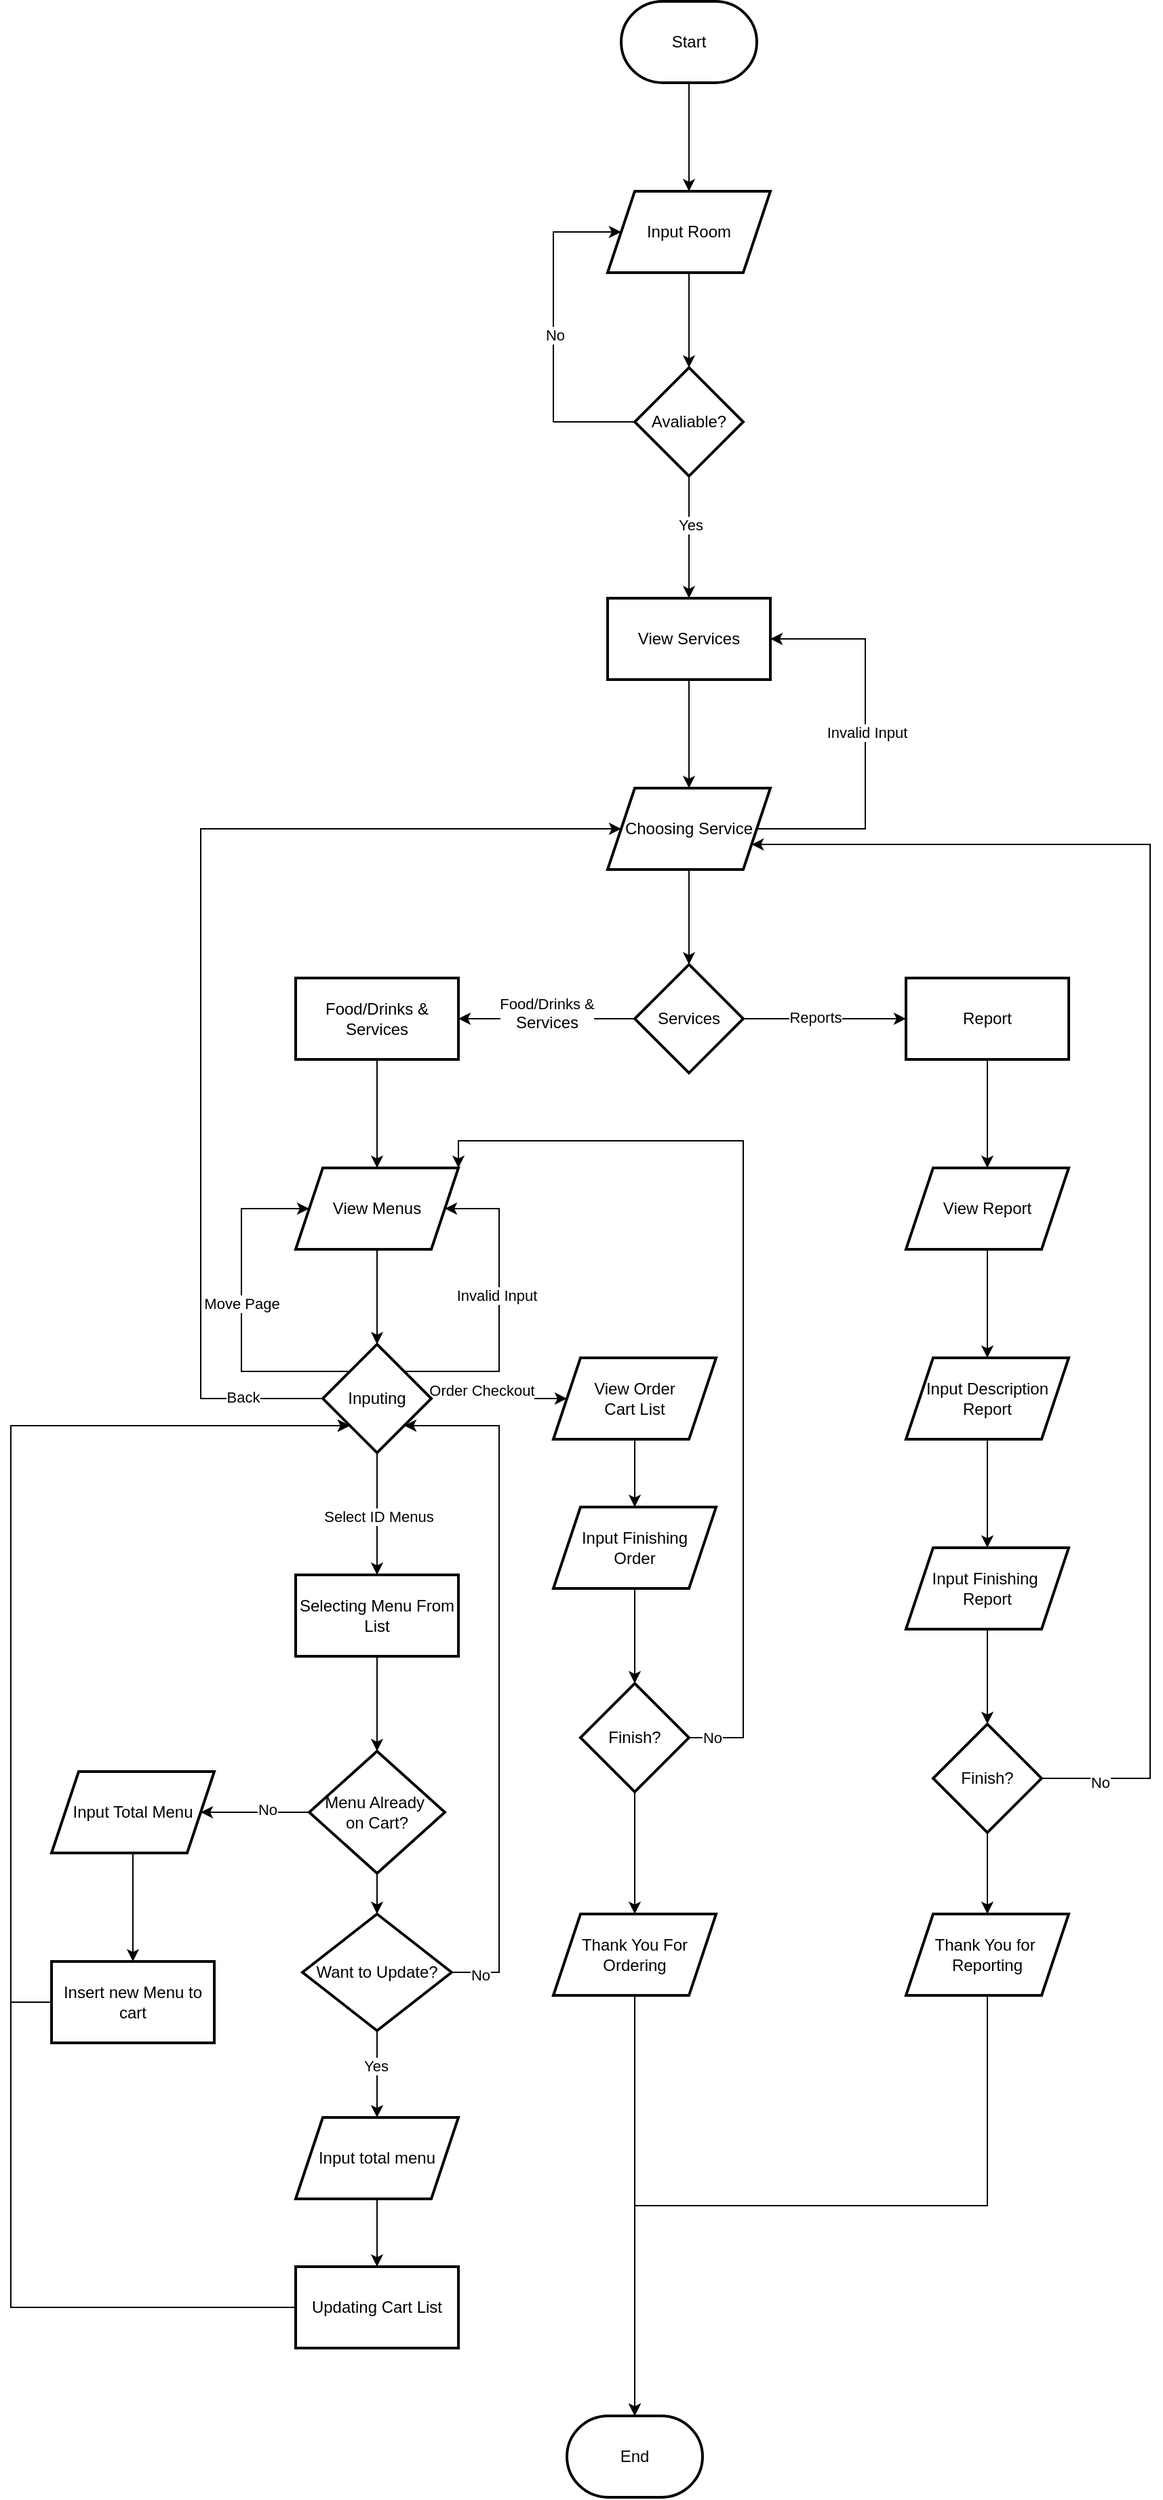 <mxfile version="22.0.7" type="github">
  <diagram name="Halaman-1" id="vdJ7HHc0wl6ZHaO2FCbe">
    <mxGraphModel dx="2647" dy="1563" grid="1" gridSize="10" guides="1" tooltips="1" connect="1" arrows="1" fold="1" page="1" pageScale="1" pageWidth="1654" pageHeight="2336" math="0" shadow="0">
      <root>
        <mxCell id="0" />
        <mxCell id="1" parent="0" />
        <mxCell id="DwY1cL7tWrZXX4sp5qbh-10" value="" style="edgeStyle=orthogonalEdgeStyle;rounded=0;orthogonalLoop=1;jettySize=auto;html=1;" edge="1" parent="1" source="DwY1cL7tWrZXX4sp5qbh-1" target="DwY1cL7tWrZXX4sp5qbh-9">
          <mxGeometry relative="1" as="geometry" />
        </mxCell>
        <mxCell id="DwY1cL7tWrZXX4sp5qbh-1" value="Start" style="strokeWidth=2;html=1;shape=mxgraph.flowchart.terminator;whiteSpace=wrap;" vertex="1" parent="1">
          <mxGeometry x="830" y="310" width="100" height="60" as="geometry" />
        </mxCell>
        <mxCell id="DwY1cL7tWrZXX4sp5qbh-12" value="" style="edgeStyle=orthogonalEdgeStyle;rounded=0;orthogonalLoop=1;jettySize=auto;html=1;" edge="1" parent="1" source="DwY1cL7tWrZXX4sp5qbh-9" target="DwY1cL7tWrZXX4sp5qbh-11">
          <mxGeometry relative="1" as="geometry" />
        </mxCell>
        <mxCell id="DwY1cL7tWrZXX4sp5qbh-9" value="Input Room" style="shape=parallelogram;perimeter=parallelogramPerimeter;whiteSpace=wrap;html=1;fixedSize=1;strokeWidth=2;" vertex="1" parent="1">
          <mxGeometry x="820" y="450" width="120" height="60" as="geometry" />
        </mxCell>
        <mxCell id="DwY1cL7tWrZXX4sp5qbh-14" value="" style="edgeStyle=orthogonalEdgeStyle;rounded=0;orthogonalLoop=1;jettySize=auto;html=1;" edge="1" parent="1" source="DwY1cL7tWrZXX4sp5qbh-11" target="DwY1cL7tWrZXX4sp5qbh-13">
          <mxGeometry relative="1" as="geometry" />
        </mxCell>
        <mxCell id="DwY1cL7tWrZXX4sp5qbh-17" value="Yes" style="edgeLabel;html=1;align=center;verticalAlign=middle;resizable=0;points=[];" vertex="1" connectable="0" parent="DwY1cL7tWrZXX4sp5qbh-14">
          <mxGeometry x="-0.2" y="1" relative="1" as="geometry">
            <mxPoint as="offset" />
          </mxGeometry>
        </mxCell>
        <mxCell id="DwY1cL7tWrZXX4sp5qbh-15" style="edgeStyle=orthogonalEdgeStyle;rounded=0;orthogonalLoop=1;jettySize=auto;html=1;exitX=0;exitY=0.5;exitDx=0;exitDy=0;entryX=0;entryY=0.5;entryDx=0;entryDy=0;" edge="1" parent="1" source="DwY1cL7tWrZXX4sp5qbh-11" target="DwY1cL7tWrZXX4sp5qbh-9">
          <mxGeometry relative="1" as="geometry">
            <Array as="points">
              <mxPoint x="780" y="620" />
              <mxPoint x="780" y="480" />
            </Array>
          </mxGeometry>
        </mxCell>
        <mxCell id="DwY1cL7tWrZXX4sp5qbh-18" value="No" style="edgeLabel;html=1;align=center;verticalAlign=middle;resizable=0;points=[];" vertex="1" connectable="0" parent="DwY1cL7tWrZXX4sp5qbh-15">
          <mxGeometry x="-0.008" y="-1" relative="1" as="geometry">
            <mxPoint as="offset" />
          </mxGeometry>
        </mxCell>
        <mxCell id="DwY1cL7tWrZXX4sp5qbh-11" value="Avaliable?" style="rhombus;whiteSpace=wrap;html=1;strokeWidth=2;" vertex="1" parent="1">
          <mxGeometry x="840" y="580" width="80" height="80" as="geometry" />
        </mxCell>
        <mxCell id="DwY1cL7tWrZXX4sp5qbh-20" value="" style="edgeStyle=orthogonalEdgeStyle;rounded=0;orthogonalLoop=1;jettySize=auto;html=1;" edge="1" parent="1" source="DwY1cL7tWrZXX4sp5qbh-13" target="DwY1cL7tWrZXX4sp5qbh-19">
          <mxGeometry relative="1" as="geometry" />
        </mxCell>
        <mxCell id="DwY1cL7tWrZXX4sp5qbh-13" value="View Services" style="whiteSpace=wrap;html=1;strokeWidth=2;" vertex="1" parent="1">
          <mxGeometry x="820" y="750" width="120" height="60" as="geometry" />
        </mxCell>
        <mxCell id="DwY1cL7tWrZXX4sp5qbh-22" value="" style="edgeStyle=orthogonalEdgeStyle;rounded=0;orthogonalLoop=1;jettySize=auto;html=1;" edge="1" parent="1" source="DwY1cL7tWrZXX4sp5qbh-19" target="DwY1cL7tWrZXX4sp5qbh-21">
          <mxGeometry relative="1" as="geometry" />
        </mxCell>
        <mxCell id="DwY1cL7tWrZXX4sp5qbh-58" style="edgeStyle=orthogonalEdgeStyle;rounded=0;orthogonalLoop=1;jettySize=auto;html=1;exitX=1;exitY=0.5;exitDx=0;exitDy=0;entryX=1;entryY=0.5;entryDx=0;entryDy=0;" edge="1" parent="1" source="DwY1cL7tWrZXX4sp5qbh-19" target="DwY1cL7tWrZXX4sp5qbh-13">
          <mxGeometry relative="1" as="geometry">
            <Array as="points">
              <mxPoint x="1010" y="920" />
              <mxPoint x="1010" y="780" />
            </Array>
          </mxGeometry>
        </mxCell>
        <mxCell id="DwY1cL7tWrZXX4sp5qbh-59" value="Invalid Input" style="edgeLabel;html=1;align=center;verticalAlign=middle;resizable=0;points=[];" vertex="1" connectable="0" parent="DwY1cL7tWrZXX4sp5qbh-58">
          <mxGeometry x="0.046" y="-1" relative="1" as="geometry">
            <mxPoint as="offset" />
          </mxGeometry>
        </mxCell>
        <mxCell id="DwY1cL7tWrZXX4sp5qbh-19" value="Choosing Service" style="shape=parallelogram;perimeter=parallelogramPerimeter;whiteSpace=wrap;html=1;fixedSize=1;strokeWidth=2;" vertex="1" parent="1">
          <mxGeometry x="820" y="890" width="120" height="60" as="geometry" />
        </mxCell>
        <mxCell id="DwY1cL7tWrZXX4sp5qbh-24" value="" style="edgeStyle=orthogonalEdgeStyle;rounded=0;orthogonalLoop=1;jettySize=auto;html=1;" edge="1" parent="1" source="DwY1cL7tWrZXX4sp5qbh-21" target="DwY1cL7tWrZXX4sp5qbh-23">
          <mxGeometry relative="1" as="geometry" />
        </mxCell>
        <mxCell id="DwY1cL7tWrZXX4sp5qbh-65" value="Food/Drinks &amp;amp;&lt;br style=&quot;border-color: var(--border-color); font-size: 12px; background-color: rgb(251, 251, 251);&quot;&gt;&lt;span style=&quot;font-size: 12px; background-color: rgb(251, 251, 251);&quot;&gt;Services&lt;/span&gt;" style="edgeLabel;html=1;align=center;verticalAlign=middle;resizable=0;points=[];" vertex="1" connectable="0" parent="DwY1cL7tWrZXX4sp5qbh-24">
          <mxGeometry x="0.01" y="-4" relative="1" as="geometry">
            <mxPoint as="offset" />
          </mxGeometry>
        </mxCell>
        <mxCell id="DwY1cL7tWrZXX4sp5qbh-27" value="" style="edgeStyle=orthogonalEdgeStyle;rounded=0;orthogonalLoop=1;jettySize=auto;html=1;" edge="1" parent="1" source="DwY1cL7tWrZXX4sp5qbh-21" target="DwY1cL7tWrZXX4sp5qbh-26">
          <mxGeometry relative="1" as="geometry" />
        </mxCell>
        <mxCell id="DwY1cL7tWrZXX4sp5qbh-66" value="Reports" style="edgeLabel;html=1;align=center;verticalAlign=middle;resizable=0;points=[];" vertex="1" connectable="0" parent="DwY1cL7tWrZXX4sp5qbh-27">
          <mxGeometry x="-0.129" y="1" relative="1" as="geometry">
            <mxPoint as="offset" />
          </mxGeometry>
        </mxCell>
        <mxCell id="DwY1cL7tWrZXX4sp5qbh-21" value="Services" style="rhombus;whiteSpace=wrap;html=1;strokeWidth=2;" vertex="1" parent="1">
          <mxGeometry x="840" y="1020" width="80" height="80" as="geometry" />
        </mxCell>
        <mxCell id="DwY1cL7tWrZXX4sp5qbh-33" value="" style="edgeStyle=orthogonalEdgeStyle;rounded=0;orthogonalLoop=1;jettySize=auto;html=1;" edge="1" parent="1" source="DwY1cL7tWrZXX4sp5qbh-23" target="DwY1cL7tWrZXX4sp5qbh-32">
          <mxGeometry relative="1" as="geometry" />
        </mxCell>
        <mxCell id="DwY1cL7tWrZXX4sp5qbh-23" value="Food/Drinks &amp;amp;&lt;br style=&quot;border-color: var(--border-color);&quot;&gt;&lt;span style=&quot;&quot;&gt;Services&lt;/span&gt;" style="whiteSpace=wrap;html=1;strokeWidth=2;" vertex="1" parent="1">
          <mxGeometry x="590" y="1030" width="120" height="60" as="geometry" />
        </mxCell>
        <mxCell id="DwY1cL7tWrZXX4sp5qbh-35" value="" style="edgeStyle=orthogonalEdgeStyle;rounded=0;orthogonalLoop=1;jettySize=auto;html=1;" edge="1" parent="1" source="DwY1cL7tWrZXX4sp5qbh-26" target="DwY1cL7tWrZXX4sp5qbh-34">
          <mxGeometry relative="1" as="geometry" />
        </mxCell>
        <mxCell id="DwY1cL7tWrZXX4sp5qbh-26" value="Report" style="whiteSpace=wrap;html=1;strokeWidth=2;" vertex="1" parent="1">
          <mxGeometry x="1040" y="1030" width="120" height="60" as="geometry" />
        </mxCell>
        <mxCell id="DwY1cL7tWrZXX4sp5qbh-37" value="" style="edgeStyle=orthogonalEdgeStyle;rounded=0;orthogonalLoop=1;jettySize=auto;html=1;" edge="1" parent="1" source="DwY1cL7tWrZXX4sp5qbh-32" target="DwY1cL7tWrZXX4sp5qbh-36">
          <mxGeometry relative="1" as="geometry" />
        </mxCell>
        <mxCell id="DwY1cL7tWrZXX4sp5qbh-32" value="View Menus" style="shape=parallelogram;perimeter=parallelogramPerimeter;whiteSpace=wrap;html=1;fixedSize=1;strokeWidth=2;" vertex="1" parent="1">
          <mxGeometry x="590" y="1170" width="120" height="60" as="geometry" />
        </mxCell>
        <mxCell id="DwY1cL7tWrZXX4sp5qbh-118" value="" style="edgeStyle=orthogonalEdgeStyle;rounded=0;orthogonalLoop=1;jettySize=auto;html=1;" edge="1" parent="1" source="DwY1cL7tWrZXX4sp5qbh-34" target="DwY1cL7tWrZXX4sp5qbh-117">
          <mxGeometry relative="1" as="geometry" />
        </mxCell>
        <mxCell id="DwY1cL7tWrZXX4sp5qbh-34" value="View Report" style="shape=parallelogram;perimeter=parallelogramPerimeter;whiteSpace=wrap;html=1;fixedSize=1;strokeWidth=2;" vertex="1" parent="1">
          <mxGeometry x="1040" y="1170" width="120" height="60" as="geometry" />
        </mxCell>
        <mxCell id="DwY1cL7tWrZXX4sp5qbh-40" style="edgeStyle=orthogonalEdgeStyle;rounded=0;orthogonalLoop=1;jettySize=auto;html=1;exitX=0;exitY=0.5;exitDx=0;exitDy=0;entryX=0;entryY=0.5;entryDx=0;entryDy=0;" edge="1" parent="1" source="DwY1cL7tWrZXX4sp5qbh-36" target="DwY1cL7tWrZXX4sp5qbh-19">
          <mxGeometry relative="1" as="geometry">
            <Array as="points">
              <mxPoint x="520" y="1340" />
              <mxPoint x="520" y="920" />
            </Array>
          </mxGeometry>
        </mxCell>
        <mxCell id="DwY1cL7tWrZXX4sp5qbh-64" value="Back" style="edgeLabel;html=1;align=center;verticalAlign=middle;resizable=0;points=[];" vertex="1" connectable="0" parent="DwY1cL7tWrZXX4sp5qbh-40">
          <mxGeometry x="-0.856" y="-1" relative="1" as="geometry">
            <mxPoint as="offset" />
          </mxGeometry>
        </mxCell>
        <mxCell id="DwY1cL7tWrZXX4sp5qbh-42" style="edgeStyle=orthogonalEdgeStyle;rounded=0;orthogonalLoop=1;jettySize=auto;html=1;exitX=0;exitY=0;exitDx=0;exitDy=0;entryX=0;entryY=0.5;entryDx=0;entryDy=0;" edge="1" parent="1" source="DwY1cL7tWrZXX4sp5qbh-36" target="DwY1cL7tWrZXX4sp5qbh-32">
          <mxGeometry relative="1" as="geometry">
            <Array as="points">
              <mxPoint x="550" y="1320" />
              <mxPoint x="550" y="1200" />
            </Array>
          </mxGeometry>
        </mxCell>
        <mxCell id="DwY1cL7tWrZXX4sp5qbh-63" value="Move Page" style="edgeLabel;html=1;align=center;verticalAlign=middle;resizable=0;points=[];" vertex="1" connectable="0" parent="DwY1cL7tWrZXX4sp5qbh-42">
          <mxGeometry x="-0.681" y="5" relative="1" as="geometry">
            <mxPoint x="-40" y="-55" as="offset" />
          </mxGeometry>
        </mxCell>
        <mxCell id="DwY1cL7tWrZXX4sp5qbh-51" value="" style="edgeStyle=orthogonalEdgeStyle;rounded=0;orthogonalLoop=1;jettySize=auto;html=1;" edge="1" parent="1" source="DwY1cL7tWrZXX4sp5qbh-36" target="DwY1cL7tWrZXX4sp5qbh-50">
          <mxGeometry relative="1" as="geometry" />
        </mxCell>
        <mxCell id="DwY1cL7tWrZXX4sp5qbh-53" value="Select ID Menus" style="edgeLabel;html=1;align=center;verticalAlign=middle;resizable=0;points=[];" vertex="1" connectable="0" parent="DwY1cL7tWrZXX4sp5qbh-51">
          <mxGeometry x="0.044" y="1" relative="1" as="geometry">
            <mxPoint as="offset" />
          </mxGeometry>
        </mxCell>
        <mxCell id="DwY1cL7tWrZXX4sp5qbh-60" style="edgeStyle=orthogonalEdgeStyle;rounded=0;orthogonalLoop=1;jettySize=auto;html=1;exitX=1;exitY=0;exitDx=0;exitDy=0;entryX=1;entryY=0.5;entryDx=0;entryDy=0;" edge="1" parent="1" source="DwY1cL7tWrZXX4sp5qbh-36" target="DwY1cL7tWrZXX4sp5qbh-32">
          <mxGeometry relative="1" as="geometry">
            <Array as="points">
              <mxPoint x="740" y="1320" />
              <mxPoint x="740" y="1200" />
            </Array>
          </mxGeometry>
        </mxCell>
        <mxCell id="DwY1cL7tWrZXX4sp5qbh-62" value="Invalid Input" style="edgeLabel;html=1;align=center;verticalAlign=middle;resizable=0;points=[];" vertex="1" connectable="0" parent="DwY1cL7tWrZXX4sp5qbh-60">
          <mxGeometry x="0.095" y="2" relative="1" as="geometry">
            <mxPoint as="offset" />
          </mxGeometry>
        </mxCell>
        <mxCell id="DwY1cL7tWrZXX4sp5qbh-106" value="" style="edgeStyle=orthogonalEdgeStyle;rounded=0;orthogonalLoop=1;jettySize=auto;html=1;" edge="1" parent="1" source="DwY1cL7tWrZXX4sp5qbh-36" target="DwY1cL7tWrZXX4sp5qbh-105">
          <mxGeometry relative="1" as="geometry" />
        </mxCell>
        <mxCell id="DwY1cL7tWrZXX4sp5qbh-128" value="Order Checkout" style="edgeLabel;html=1;align=center;verticalAlign=middle;resizable=0;points=[];" vertex="1" connectable="0" parent="DwY1cL7tWrZXX4sp5qbh-106">
          <mxGeometry x="-0.275" y="6" relative="1" as="geometry">
            <mxPoint as="offset" />
          </mxGeometry>
        </mxCell>
        <mxCell id="DwY1cL7tWrZXX4sp5qbh-36" value="Inputing" style="rhombus;whiteSpace=wrap;html=1;strokeWidth=2;" vertex="1" parent="1">
          <mxGeometry x="610" y="1300" width="80" height="80" as="geometry" />
        </mxCell>
        <mxCell id="DwY1cL7tWrZXX4sp5qbh-76" value="" style="edgeStyle=orthogonalEdgeStyle;rounded=0;orthogonalLoop=1;jettySize=auto;html=1;" edge="1" parent="1" source="DwY1cL7tWrZXX4sp5qbh-50" target="DwY1cL7tWrZXX4sp5qbh-75">
          <mxGeometry relative="1" as="geometry" />
        </mxCell>
        <mxCell id="DwY1cL7tWrZXX4sp5qbh-50" value="Selecting Menu From List" style="whiteSpace=wrap;html=1;strokeWidth=2;" vertex="1" parent="1">
          <mxGeometry x="590" y="1470" width="120" height="60" as="geometry" />
        </mxCell>
        <mxCell id="DwY1cL7tWrZXX4sp5qbh-78" value="" style="edgeStyle=orthogonalEdgeStyle;rounded=0;orthogonalLoop=1;jettySize=auto;html=1;" edge="1" parent="1" source="DwY1cL7tWrZXX4sp5qbh-75" target="DwY1cL7tWrZXX4sp5qbh-77">
          <mxGeometry relative="1" as="geometry" />
        </mxCell>
        <mxCell id="DwY1cL7tWrZXX4sp5qbh-97" value="No" style="edgeLabel;html=1;align=center;verticalAlign=middle;resizable=0;points=[];" vertex="1" connectable="0" parent="DwY1cL7tWrZXX4sp5qbh-78">
          <mxGeometry x="-0.225" y="-2" relative="1" as="geometry">
            <mxPoint as="offset" />
          </mxGeometry>
        </mxCell>
        <mxCell id="DwY1cL7tWrZXX4sp5qbh-96" value="" style="edgeStyle=orthogonalEdgeStyle;rounded=0;orthogonalLoop=1;jettySize=auto;html=1;" edge="1" parent="1" source="DwY1cL7tWrZXX4sp5qbh-75" target="DwY1cL7tWrZXX4sp5qbh-92">
          <mxGeometry relative="1" as="geometry" />
        </mxCell>
        <mxCell id="DwY1cL7tWrZXX4sp5qbh-75" value="Menu Already&amp;nbsp;&lt;br&gt;on Cart?" style="rhombus;whiteSpace=wrap;html=1;strokeWidth=2;" vertex="1" parent="1">
          <mxGeometry x="600" y="1600" width="100" height="90" as="geometry" />
        </mxCell>
        <mxCell id="DwY1cL7tWrZXX4sp5qbh-80" value="" style="edgeStyle=orthogonalEdgeStyle;rounded=0;orthogonalLoop=1;jettySize=auto;html=1;" edge="1" parent="1" source="DwY1cL7tWrZXX4sp5qbh-77" target="DwY1cL7tWrZXX4sp5qbh-79">
          <mxGeometry relative="1" as="geometry" />
        </mxCell>
        <mxCell id="DwY1cL7tWrZXX4sp5qbh-77" value="Input Total Menu" style="shape=parallelogram;perimeter=parallelogramPerimeter;whiteSpace=wrap;html=1;fixedSize=1;strokeWidth=2;" vertex="1" parent="1">
          <mxGeometry x="410" y="1615" width="120" height="60" as="geometry" />
        </mxCell>
        <mxCell id="DwY1cL7tWrZXX4sp5qbh-81" style="edgeStyle=orthogonalEdgeStyle;rounded=0;orthogonalLoop=1;jettySize=auto;html=1;exitX=0;exitY=0.5;exitDx=0;exitDy=0;entryX=0;entryY=1;entryDx=0;entryDy=0;" edge="1" parent="1" source="DwY1cL7tWrZXX4sp5qbh-79" target="DwY1cL7tWrZXX4sp5qbh-36">
          <mxGeometry relative="1" as="geometry">
            <Array as="points">
              <mxPoint x="380" y="1785" />
              <mxPoint x="380" y="1360" />
            </Array>
          </mxGeometry>
        </mxCell>
        <mxCell id="DwY1cL7tWrZXX4sp5qbh-79" value="Insert new Menu to cart" style="whiteSpace=wrap;html=1;strokeWidth=2;" vertex="1" parent="1">
          <mxGeometry x="410" y="1755" width="120" height="60" as="geometry" />
        </mxCell>
        <mxCell id="DwY1cL7tWrZXX4sp5qbh-90" value="" style="edgeStyle=orthogonalEdgeStyle;rounded=0;orthogonalLoop=1;jettySize=auto;html=1;" edge="1" parent="1" source="DwY1cL7tWrZXX4sp5qbh-92" target="DwY1cL7tWrZXX4sp5qbh-94">
          <mxGeometry relative="1" as="geometry" />
        </mxCell>
        <mxCell id="DwY1cL7tWrZXX4sp5qbh-91" value="Yes" style="edgeLabel;html=1;align=center;verticalAlign=middle;resizable=0;points=[];" vertex="1" connectable="0" parent="DwY1cL7tWrZXX4sp5qbh-90">
          <mxGeometry x="-0.21" y="-1" relative="1" as="geometry">
            <mxPoint as="offset" />
          </mxGeometry>
        </mxCell>
        <mxCell id="DwY1cL7tWrZXX4sp5qbh-98" style="edgeStyle=orthogonalEdgeStyle;rounded=0;orthogonalLoop=1;jettySize=auto;html=1;exitX=1;exitY=0.5;exitDx=0;exitDy=0;entryX=1;entryY=1;entryDx=0;entryDy=0;" edge="1" parent="1" source="DwY1cL7tWrZXX4sp5qbh-92" target="DwY1cL7tWrZXX4sp5qbh-36">
          <mxGeometry relative="1" as="geometry">
            <Array as="points">
              <mxPoint x="740" y="1763" />
              <mxPoint x="740" y="1360" />
            </Array>
          </mxGeometry>
        </mxCell>
        <mxCell id="DwY1cL7tWrZXX4sp5qbh-99" value="No" style="edgeLabel;html=1;align=center;verticalAlign=middle;resizable=0;points=[];" vertex="1" connectable="0" parent="DwY1cL7tWrZXX4sp5qbh-98">
          <mxGeometry x="-0.919" y="-2" relative="1" as="geometry">
            <mxPoint as="offset" />
          </mxGeometry>
        </mxCell>
        <mxCell id="DwY1cL7tWrZXX4sp5qbh-92" value="Want to Update?" style="rhombus;whiteSpace=wrap;html=1;strokeWidth=2;" vertex="1" parent="1">
          <mxGeometry x="595" y="1720" width="110" height="86" as="geometry" />
        </mxCell>
        <mxCell id="DwY1cL7tWrZXX4sp5qbh-93" value="" style="edgeStyle=orthogonalEdgeStyle;rounded=0;orthogonalLoop=1;jettySize=auto;html=1;" edge="1" parent="1" source="DwY1cL7tWrZXX4sp5qbh-94" target="DwY1cL7tWrZXX4sp5qbh-95">
          <mxGeometry relative="1" as="geometry" />
        </mxCell>
        <mxCell id="DwY1cL7tWrZXX4sp5qbh-94" value="Input total menu" style="shape=parallelogram;perimeter=parallelogramPerimeter;whiteSpace=wrap;html=1;fixedSize=1;strokeWidth=2;" vertex="1" parent="1">
          <mxGeometry x="590" y="1870" width="120" height="60" as="geometry" />
        </mxCell>
        <mxCell id="DwY1cL7tWrZXX4sp5qbh-100" style="edgeStyle=orthogonalEdgeStyle;rounded=0;orthogonalLoop=1;jettySize=auto;html=1;exitX=0;exitY=0.5;exitDx=0;exitDy=0;entryX=0;entryY=1;entryDx=0;entryDy=0;" edge="1" parent="1" source="DwY1cL7tWrZXX4sp5qbh-95" target="DwY1cL7tWrZXX4sp5qbh-36">
          <mxGeometry relative="1" as="geometry">
            <Array as="points">
              <mxPoint x="380" y="2010" />
              <mxPoint x="380" y="1360" />
            </Array>
          </mxGeometry>
        </mxCell>
        <mxCell id="DwY1cL7tWrZXX4sp5qbh-95" value="Updating Cart List" style="whiteSpace=wrap;html=1;strokeWidth=2;" vertex="1" parent="1">
          <mxGeometry x="590" y="1980" width="120" height="60" as="geometry" />
        </mxCell>
        <mxCell id="DwY1cL7tWrZXX4sp5qbh-108" value="" style="edgeStyle=orthogonalEdgeStyle;rounded=0;orthogonalLoop=1;jettySize=auto;html=1;" edge="1" parent="1" source="DwY1cL7tWrZXX4sp5qbh-105" target="DwY1cL7tWrZXX4sp5qbh-107">
          <mxGeometry relative="1" as="geometry" />
        </mxCell>
        <mxCell id="DwY1cL7tWrZXX4sp5qbh-105" value="View Order&lt;br&gt;Cart List" style="shape=parallelogram;perimeter=parallelogramPerimeter;whiteSpace=wrap;html=1;fixedSize=1;strokeWidth=2;" vertex="1" parent="1">
          <mxGeometry x="780" y="1310" width="120" height="60" as="geometry" />
        </mxCell>
        <mxCell id="DwY1cL7tWrZXX4sp5qbh-110" value="" style="edgeStyle=orthogonalEdgeStyle;rounded=0;orthogonalLoop=1;jettySize=auto;html=1;" edge="1" parent="1" source="DwY1cL7tWrZXX4sp5qbh-107" target="DwY1cL7tWrZXX4sp5qbh-109">
          <mxGeometry relative="1" as="geometry" />
        </mxCell>
        <mxCell id="DwY1cL7tWrZXX4sp5qbh-107" value="Input Finishing&lt;br&gt;Order" style="shape=parallelogram;perimeter=parallelogramPerimeter;whiteSpace=wrap;html=1;fixedSize=1;strokeWidth=2;" vertex="1" parent="1">
          <mxGeometry x="780" y="1420" width="120" height="60" as="geometry" />
        </mxCell>
        <mxCell id="DwY1cL7tWrZXX4sp5qbh-111" style="edgeStyle=orthogonalEdgeStyle;rounded=0;orthogonalLoop=1;jettySize=auto;html=1;exitX=1;exitY=0.5;exitDx=0;exitDy=0;entryX=1;entryY=0;entryDx=0;entryDy=0;" edge="1" parent="1" source="DwY1cL7tWrZXX4sp5qbh-109" target="DwY1cL7tWrZXX4sp5qbh-32">
          <mxGeometry relative="1" as="geometry">
            <Array as="points">
              <mxPoint x="920" y="1590" />
              <mxPoint x="920" y="1150" />
              <mxPoint x="710" y="1150" />
            </Array>
          </mxGeometry>
        </mxCell>
        <mxCell id="DwY1cL7tWrZXX4sp5qbh-112" value="No" style="edgeLabel;html=1;align=center;verticalAlign=middle;resizable=0;points=[];" vertex="1" connectable="0" parent="DwY1cL7tWrZXX4sp5qbh-111">
          <mxGeometry x="-0.952" relative="1" as="geometry">
            <mxPoint as="offset" />
          </mxGeometry>
        </mxCell>
        <mxCell id="DwY1cL7tWrZXX4sp5qbh-114" value="" style="edgeStyle=orthogonalEdgeStyle;rounded=0;orthogonalLoop=1;jettySize=auto;html=1;" edge="1" parent="1" source="DwY1cL7tWrZXX4sp5qbh-109" target="DwY1cL7tWrZXX4sp5qbh-113">
          <mxGeometry relative="1" as="geometry" />
        </mxCell>
        <mxCell id="DwY1cL7tWrZXX4sp5qbh-109" value="Finish?" style="rhombus;whiteSpace=wrap;html=1;strokeWidth=2;" vertex="1" parent="1">
          <mxGeometry x="800" y="1550" width="80" height="80" as="geometry" />
        </mxCell>
        <mxCell id="DwY1cL7tWrZXX4sp5qbh-116" style="edgeStyle=orthogonalEdgeStyle;rounded=0;orthogonalLoop=1;jettySize=auto;html=1;exitX=0.5;exitY=1;exitDx=0;exitDy=0;" edge="1" parent="1" source="DwY1cL7tWrZXX4sp5qbh-113" target="DwY1cL7tWrZXX4sp5qbh-115">
          <mxGeometry relative="1" as="geometry" />
        </mxCell>
        <mxCell id="DwY1cL7tWrZXX4sp5qbh-113" value="Thank You For&lt;br&gt;Ordering" style="shape=parallelogram;perimeter=parallelogramPerimeter;whiteSpace=wrap;html=1;fixedSize=1;strokeWidth=2;" vertex="1" parent="1">
          <mxGeometry x="780" y="1720" width="120" height="60" as="geometry" />
        </mxCell>
        <mxCell id="DwY1cL7tWrZXX4sp5qbh-115" value="End" style="strokeWidth=2;html=1;shape=mxgraph.flowchart.terminator;whiteSpace=wrap;" vertex="1" parent="1">
          <mxGeometry x="790" y="2090" width="100" height="60" as="geometry" />
        </mxCell>
        <mxCell id="DwY1cL7tWrZXX4sp5qbh-120" value="" style="edgeStyle=orthogonalEdgeStyle;rounded=0;orthogonalLoop=1;jettySize=auto;html=1;" edge="1" parent="1" source="DwY1cL7tWrZXX4sp5qbh-117" target="DwY1cL7tWrZXX4sp5qbh-119">
          <mxGeometry relative="1" as="geometry" />
        </mxCell>
        <mxCell id="DwY1cL7tWrZXX4sp5qbh-117" value="Input Description Report" style="shape=parallelogram;perimeter=parallelogramPerimeter;whiteSpace=wrap;html=1;fixedSize=1;strokeWidth=2;" vertex="1" parent="1">
          <mxGeometry x="1040" y="1310" width="120" height="60" as="geometry" />
        </mxCell>
        <mxCell id="DwY1cL7tWrZXX4sp5qbh-122" value="" style="edgeStyle=orthogonalEdgeStyle;rounded=0;orthogonalLoop=1;jettySize=auto;html=1;" edge="1" parent="1" source="DwY1cL7tWrZXX4sp5qbh-119" target="DwY1cL7tWrZXX4sp5qbh-121">
          <mxGeometry relative="1" as="geometry" />
        </mxCell>
        <mxCell id="DwY1cL7tWrZXX4sp5qbh-119" value="Input Finishing&amp;nbsp;&lt;br&gt;Report" style="shape=parallelogram;perimeter=parallelogramPerimeter;whiteSpace=wrap;html=1;fixedSize=1;strokeWidth=2;" vertex="1" parent="1">
          <mxGeometry x="1040" y="1450" width="120" height="60" as="geometry" />
        </mxCell>
        <mxCell id="DwY1cL7tWrZXX4sp5qbh-123" style="edgeStyle=orthogonalEdgeStyle;rounded=0;orthogonalLoop=1;jettySize=auto;html=1;exitX=1;exitY=0.5;exitDx=0;exitDy=0;entryX=1;entryY=0.75;entryDx=0;entryDy=0;" edge="1" parent="1" source="DwY1cL7tWrZXX4sp5qbh-121" target="DwY1cL7tWrZXX4sp5qbh-19">
          <mxGeometry relative="1" as="geometry">
            <Array as="points">
              <mxPoint x="1220" y="1620" />
              <mxPoint x="1220" y="932" />
            </Array>
          </mxGeometry>
        </mxCell>
        <mxCell id="DwY1cL7tWrZXX4sp5qbh-124" value="No" style="edgeLabel;html=1;align=center;verticalAlign=middle;resizable=0;points=[];" vertex="1" connectable="0" parent="DwY1cL7tWrZXX4sp5qbh-123">
          <mxGeometry x="-0.919" y="-3" relative="1" as="geometry">
            <mxPoint as="offset" />
          </mxGeometry>
        </mxCell>
        <mxCell id="DwY1cL7tWrZXX4sp5qbh-126" value="" style="edgeStyle=orthogonalEdgeStyle;rounded=0;orthogonalLoop=1;jettySize=auto;html=1;" edge="1" parent="1" source="DwY1cL7tWrZXX4sp5qbh-121" target="DwY1cL7tWrZXX4sp5qbh-125">
          <mxGeometry relative="1" as="geometry" />
        </mxCell>
        <mxCell id="DwY1cL7tWrZXX4sp5qbh-121" value="Finish?" style="rhombus;whiteSpace=wrap;html=1;strokeWidth=2;" vertex="1" parent="1">
          <mxGeometry x="1060" y="1580" width="80" height="80" as="geometry" />
        </mxCell>
        <mxCell id="DwY1cL7tWrZXX4sp5qbh-125" value="Thank You for&amp;nbsp;&lt;br&gt;Reporting" style="shape=parallelogram;perimeter=parallelogramPerimeter;whiteSpace=wrap;html=1;fixedSize=1;strokeWidth=2;" vertex="1" parent="1">
          <mxGeometry x="1040" y="1720" width="120" height="60" as="geometry" />
        </mxCell>
        <mxCell id="DwY1cL7tWrZXX4sp5qbh-127" style="edgeStyle=orthogonalEdgeStyle;rounded=0;orthogonalLoop=1;jettySize=auto;html=1;exitX=0.5;exitY=1;exitDx=0;exitDy=0;entryX=0.5;entryY=0;entryDx=0;entryDy=0;entryPerimeter=0;" edge="1" parent="1" source="DwY1cL7tWrZXX4sp5qbh-125" target="DwY1cL7tWrZXX4sp5qbh-115">
          <mxGeometry relative="1" as="geometry" />
        </mxCell>
      </root>
    </mxGraphModel>
  </diagram>
</mxfile>
